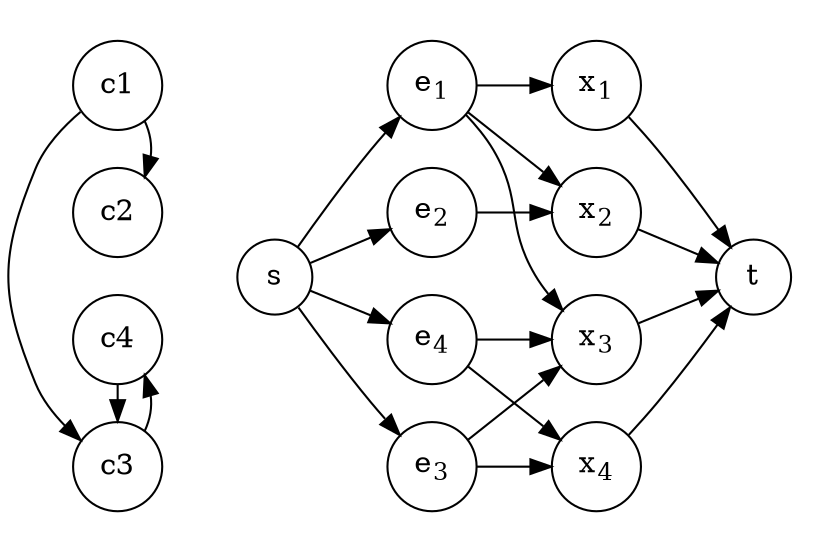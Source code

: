 digraph G {
  node [shape="circle"]; 

  rankdir = LR;
 
  c1 c2 c3 c4;

  s t
  e1[label=<e<SUB>1</SUB>>];
  e2[label=<e<SUB>2</SUB>>];
  e3[label=<e<SUB>3</SUB>>];
  e4[label=<e<SUB>4</SUB>>];
  x1[label=<x<SUB>1</SUB>>];
  x2[label=<x<SUB>2</SUB>>];
  x3[label=<x<SUB>3</SUB>>];
  x4[label=<x<SUB>4</SUB>>];

  subgraph example {
    { rank=same; c1 c2 c3 c4 }
    c1 -> c2;
    c1 -> c3;
    c3 -> c4 -> c3;
  }


  subgraph cluster_s { { s }; style=invis; }
 
  subgraph cluster_0 {
    {rank=same; e1 e2 e3 e4}
    style=invis;
    e1 -> e2 -> e3 -> e4 [weight=100, style=invis];
  }


  subgraph cluster_1 {
    {rank=same; x1 x2 x3 x4}
    style=invis;
    x1 -> x2 -> x3 -> x4 [weight=100, style=invis];
  }

  subgraph cluster_t { { t }; style=invis; }

  s -> e1; s -> e2; s -> e3; s -> e4;
  x1 -> t; x2 -> t; x3 -> t; x4 -> t;

  edge [weight=10000];
  e1 -> x1; e2 -> x2; e3 -> x3; e4 -> x4;
  edge [weight=1];

  e1 -> x2; e1 -> x3[weight=0]; e3 -> x4; e4 -> x3;

  edge [style=invis];

  c1 -> c2 -> c3 -> c4 [weight=10000];
  c1 -> e1; c2 -> e2; c3 -> e3; c4 -> e4; c1 -> s; c2 -> s; c3 -> s; c4 -> s;
}
